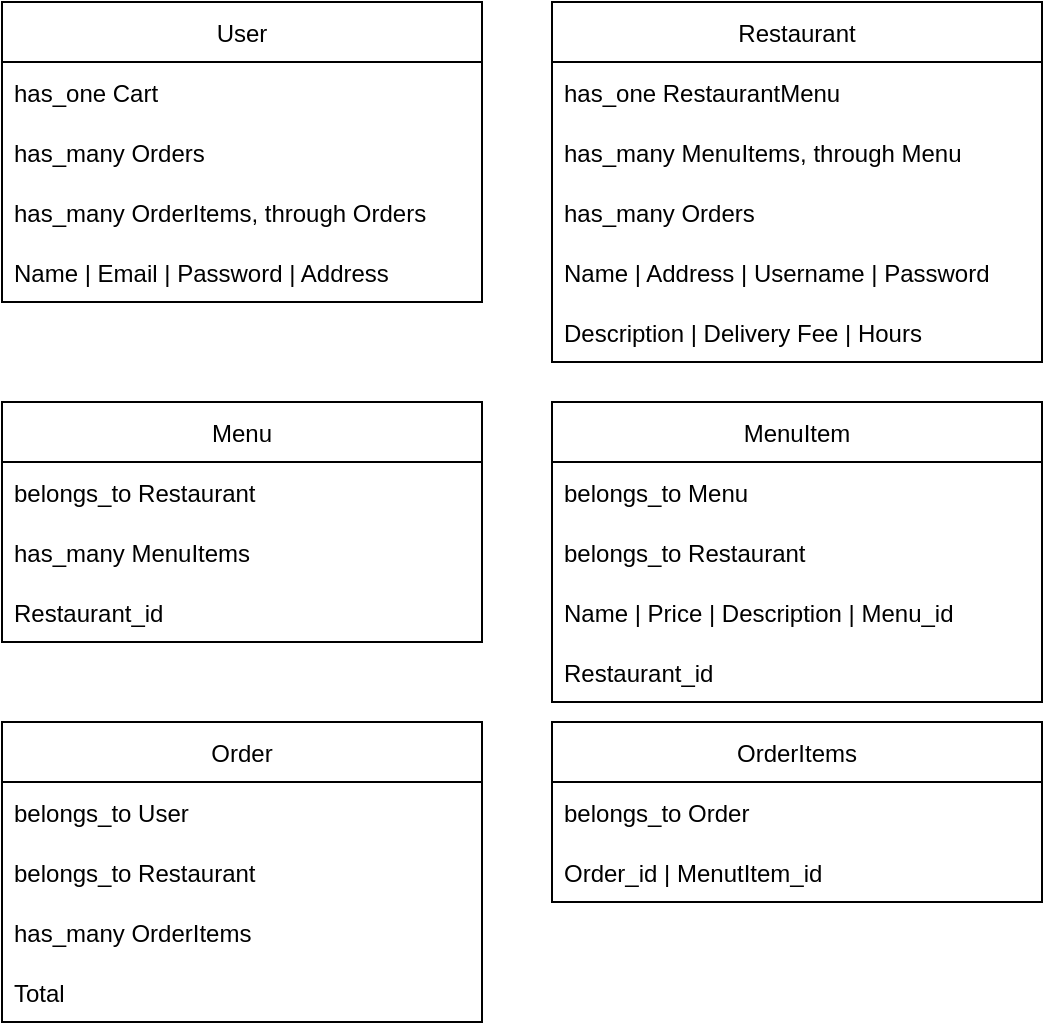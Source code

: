 <mxfile>
    <diagram id="V0EJ-K3Ii0oKW5tkJ3yp" name="Page-1">
        <mxGraphModel dx="1597" dy="917" grid="1" gridSize="10" guides="1" tooltips="1" connect="1" arrows="1" fold="1" page="1" pageScale="1" pageWidth="850" pageHeight="1100" math="0" shadow="0">
            <root>
                <mxCell id="0"/>
                <mxCell id="1" parent="0"/>
                <mxCell id="3" value="User" style="swimlane;fontStyle=0;childLayout=stackLayout;horizontal=1;startSize=30;horizontalStack=0;resizeParent=1;resizeParentMax=0;resizeLast=0;collapsible=1;marginBottom=0;" vertex="1" parent="1">
                    <mxGeometry x="-700" y="40" width="240" height="150" as="geometry"/>
                </mxCell>
                <mxCell id="5" value="has_one Cart" style="text;strokeColor=none;fillColor=none;align=left;verticalAlign=middle;spacingLeft=4;spacingRight=4;overflow=hidden;points=[[0,0.5],[1,0.5]];portConstraint=eastwest;rotatable=0;" vertex="1" parent="3">
                    <mxGeometry y="30" width="240" height="30" as="geometry"/>
                </mxCell>
                <mxCell id="6" value="has_many Orders" style="text;strokeColor=none;fillColor=none;align=left;verticalAlign=middle;spacingLeft=4;spacingRight=4;overflow=hidden;points=[[0,0.5],[1,0.5]];portConstraint=eastwest;rotatable=0;" vertex="1" parent="3">
                    <mxGeometry y="60" width="240" height="30" as="geometry"/>
                </mxCell>
                <mxCell id="47" value="has_many OrderItems, through Orders" style="text;strokeColor=none;fillColor=none;align=left;verticalAlign=middle;spacingLeft=4;spacingRight=4;overflow=hidden;points=[[0,0.5],[1,0.5]];portConstraint=eastwest;rotatable=0;" vertex="1" parent="3">
                    <mxGeometry y="90" width="240" height="30" as="geometry"/>
                </mxCell>
                <mxCell id="35" value="Name | Email | Password | Address " style="text;strokeColor=none;fillColor=none;align=left;verticalAlign=middle;spacingLeft=4;spacingRight=4;overflow=hidden;points=[[0,0.5],[1,0.5]];portConstraint=eastwest;rotatable=0;" vertex="1" parent="3">
                    <mxGeometry y="120" width="240" height="30" as="geometry"/>
                </mxCell>
                <mxCell id="7" value="Restaurant" style="swimlane;fontStyle=0;childLayout=stackLayout;horizontal=1;startSize=30;horizontalStack=0;resizeParent=1;resizeParentMax=0;resizeLast=0;collapsible=1;marginBottom=0;" vertex="1" parent="1">
                    <mxGeometry x="-425" y="40" width="245" height="180" as="geometry"/>
                </mxCell>
                <mxCell id="8" value="has_one RestaurantMenu" style="text;strokeColor=none;fillColor=none;align=left;verticalAlign=middle;spacingLeft=4;spacingRight=4;overflow=hidden;points=[[0,0.5],[1,0.5]];portConstraint=eastwest;rotatable=0;" vertex="1" parent="7">
                    <mxGeometry y="30" width="245" height="30" as="geometry"/>
                </mxCell>
                <mxCell id="9" value="has_many MenuItems, through Menu" style="text;strokeColor=none;fillColor=none;align=left;verticalAlign=middle;spacingLeft=4;spacingRight=4;overflow=hidden;points=[[0,0.5],[1,0.5]];portConstraint=eastwest;rotatable=0;" vertex="1" parent="7">
                    <mxGeometry y="60" width="245" height="30" as="geometry"/>
                </mxCell>
                <mxCell id="10" value="has_many Orders" style="text;strokeColor=none;fillColor=none;align=left;verticalAlign=middle;spacingLeft=4;spacingRight=4;overflow=hidden;points=[[0,0.5],[1,0.5]];portConstraint=eastwest;rotatable=0;" vertex="1" parent="7">
                    <mxGeometry y="90" width="245" height="30" as="geometry"/>
                </mxCell>
                <mxCell id="37" value="Name | Address | Username | Password " style="text;strokeColor=none;fillColor=none;align=left;verticalAlign=middle;spacingLeft=4;spacingRight=4;overflow=hidden;points=[[0,0.5],[1,0.5]];portConstraint=eastwest;rotatable=0;" vertex="1" parent="7">
                    <mxGeometry y="120" width="245" height="30" as="geometry"/>
                </mxCell>
                <mxCell id="38" value="Description | Delivery Fee | Hours" style="text;strokeColor=none;fillColor=none;align=left;verticalAlign=middle;spacingLeft=4;spacingRight=4;overflow=hidden;points=[[0,0.5],[1,0.5]];portConstraint=eastwest;rotatable=0;" vertex="1" parent="7">
                    <mxGeometry y="150" width="245" height="30" as="geometry"/>
                </mxCell>
                <mxCell id="12" value="Menu" style="swimlane;fontStyle=0;childLayout=stackLayout;horizontal=1;startSize=30;horizontalStack=0;resizeParent=1;resizeParentMax=0;resizeLast=0;collapsible=1;marginBottom=0;" vertex="1" parent="1">
                    <mxGeometry x="-700" y="240" width="240" height="120" as="geometry"/>
                </mxCell>
                <mxCell id="13" value="belongs_to Restaurant" style="text;strokeColor=none;fillColor=none;align=left;verticalAlign=middle;spacingLeft=4;spacingRight=4;overflow=hidden;points=[[0,0.5],[1,0.5]];portConstraint=eastwest;rotatable=0;" vertex="1" parent="12">
                    <mxGeometry y="30" width="240" height="30" as="geometry"/>
                </mxCell>
                <mxCell id="14" value="has_many MenuItems" style="text;strokeColor=none;fillColor=none;align=left;verticalAlign=middle;spacingLeft=4;spacingRight=4;overflow=hidden;points=[[0,0.5],[1,0.5]];portConstraint=eastwest;rotatable=0;" vertex="1" parent="12">
                    <mxGeometry y="60" width="240" height="30" as="geometry"/>
                </mxCell>
                <mxCell id="39" value="Restaurant_id" style="text;strokeColor=none;fillColor=none;align=left;verticalAlign=middle;spacingLeft=4;spacingRight=4;overflow=hidden;points=[[0,0.5],[1,0.5]];portConstraint=eastwest;rotatable=0;" vertex="1" parent="12">
                    <mxGeometry y="90" width="240" height="30" as="geometry"/>
                </mxCell>
                <mxCell id="17" value="MenuItem" style="swimlane;fontStyle=0;childLayout=stackLayout;horizontal=1;startSize=30;horizontalStack=0;resizeParent=1;resizeParentMax=0;resizeLast=0;collapsible=1;marginBottom=0;" vertex="1" parent="1">
                    <mxGeometry x="-425" y="240" width="245" height="150" as="geometry"/>
                </mxCell>
                <mxCell id="18" value="belongs_to Menu" style="text;strokeColor=none;fillColor=none;align=left;verticalAlign=middle;spacingLeft=4;spacingRight=4;overflow=hidden;points=[[0,0.5],[1,0.5]];portConstraint=eastwest;rotatable=0;" vertex="1" parent="17">
                    <mxGeometry y="30" width="245" height="30" as="geometry"/>
                </mxCell>
                <mxCell id="19" value="belongs_to Restaurant" style="text;strokeColor=none;fillColor=none;align=left;verticalAlign=middle;spacingLeft=4;spacingRight=4;overflow=hidden;points=[[0,0.5],[1,0.5]];portConstraint=eastwest;rotatable=0;" vertex="1" parent="17">
                    <mxGeometry y="60" width="245" height="30" as="geometry"/>
                </mxCell>
                <mxCell id="40" value="Name | Price | Description | Menu_id " style="text;strokeColor=none;fillColor=none;align=left;verticalAlign=middle;spacingLeft=4;spacingRight=4;overflow=hidden;points=[[0,0.5],[1,0.5]];portConstraint=eastwest;rotatable=0;" vertex="1" parent="17">
                    <mxGeometry y="90" width="245" height="30" as="geometry"/>
                </mxCell>
                <mxCell id="41" value="Restaurant_id" style="text;strokeColor=none;fillColor=none;align=left;verticalAlign=middle;spacingLeft=4;spacingRight=4;overflow=hidden;points=[[0,0.5],[1,0.5]];portConstraint=eastwest;rotatable=0;" vertex="1" parent="17">
                    <mxGeometry y="120" width="245" height="30" as="geometry"/>
                </mxCell>
                <mxCell id="26" value="Order" style="swimlane;fontStyle=0;childLayout=stackLayout;horizontal=1;startSize=30;horizontalStack=0;resizeParent=1;resizeParentMax=0;resizeLast=0;collapsible=1;marginBottom=0;" vertex="1" parent="1">
                    <mxGeometry x="-700" y="400" width="240" height="150" as="geometry">
                        <mxRectangle x="-700" y="310" width="60" height="30" as="alternateBounds"/>
                    </mxGeometry>
                </mxCell>
                <mxCell id="27" value="belongs_to User" style="text;strokeColor=none;fillColor=none;align=left;verticalAlign=middle;spacingLeft=4;spacingRight=4;overflow=hidden;points=[[0,0.5],[1,0.5]];portConstraint=eastwest;rotatable=0;" vertex="1" parent="26">
                    <mxGeometry y="30" width="240" height="30" as="geometry"/>
                </mxCell>
                <mxCell id="28" value="belongs_to Restaurant" style="text;strokeColor=none;fillColor=none;align=left;verticalAlign=middle;spacingLeft=4;spacingRight=4;overflow=hidden;points=[[0,0.5],[1,0.5]];portConstraint=eastwest;rotatable=0;" vertex="1" parent="26">
                    <mxGeometry y="60" width="240" height="30" as="geometry"/>
                </mxCell>
                <mxCell id="34" value="has_many OrderItems" style="text;strokeColor=none;fillColor=none;align=left;verticalAlign=middle;spacingLeft=4;spacingRight=4;overflow=hidden;points=[[0,0.5],[1,0.5]];portConstraint=eastwest;rotatable=0;" vertex="1" parent="26">
                    <mxGeometry y="90" width="240" height="30" as="geometry"/>
                </mxCell>
                <mxCell id="42" value="Total " style="text;strokeColor=none;fillColor=none;align=left;verticalAlign=middle;spacingLeft=4;spacingRight=4;overflow=hidden;points=[[0,0.5],[1,0.5]];portConstraint=eastwest;rotatable=0;" vertex="1" parent="26">
                    <mxGeometry y="120" width="240" height="30" as="geometry"/>
                </mxCell>
                <mxCell id="43" value="OrderItems" style="swimlane;fontStyle=0;childLayout=stackLayout;horizontal=1;startSize=30;horizontalStack=0;resizeParent=1;resizeParentMax=0;resizeLast=0;collapsible=1;marginBottom=0;" vertex="1" parent="1">
                    <mxGeometry x="-425" y="400" width="245" height="90" as="geometry"/>
                </mxCell>
                <mxCell id="44" value="belongs_to Order" style="text;strokeColor=none;fillColor=none;align=left;verticalAlign=middle;spacingLeft=4;spacingRight=4;overflow=hidden;points=[[0,0.5],[1,0.5]];portConstraint=eastwest;rotatable=0;" vertex="1" parent="43">
                    <mxGeometry y="30" width="245" height="30" as="geometry"/>
                </mxCell>
                <mxCell id="46" value="Order_id | MenutItem_id" style="text;strokeColor=none;fillColor=none;align=left;verticalAlign=middle;spacingLeft=4;spacingRight=4;overflow=hidden;points=[[0,0.5],[1,0.5]];portConstraint=eastwest;rotatable=0;" vertex="1" parent="43">
                    <mxGeometry y="60" width="245" height="30" as="geometry"/>
                </mxCell>
            </root>
        </mxGraphModel>
    </diagram>
</mxfile>